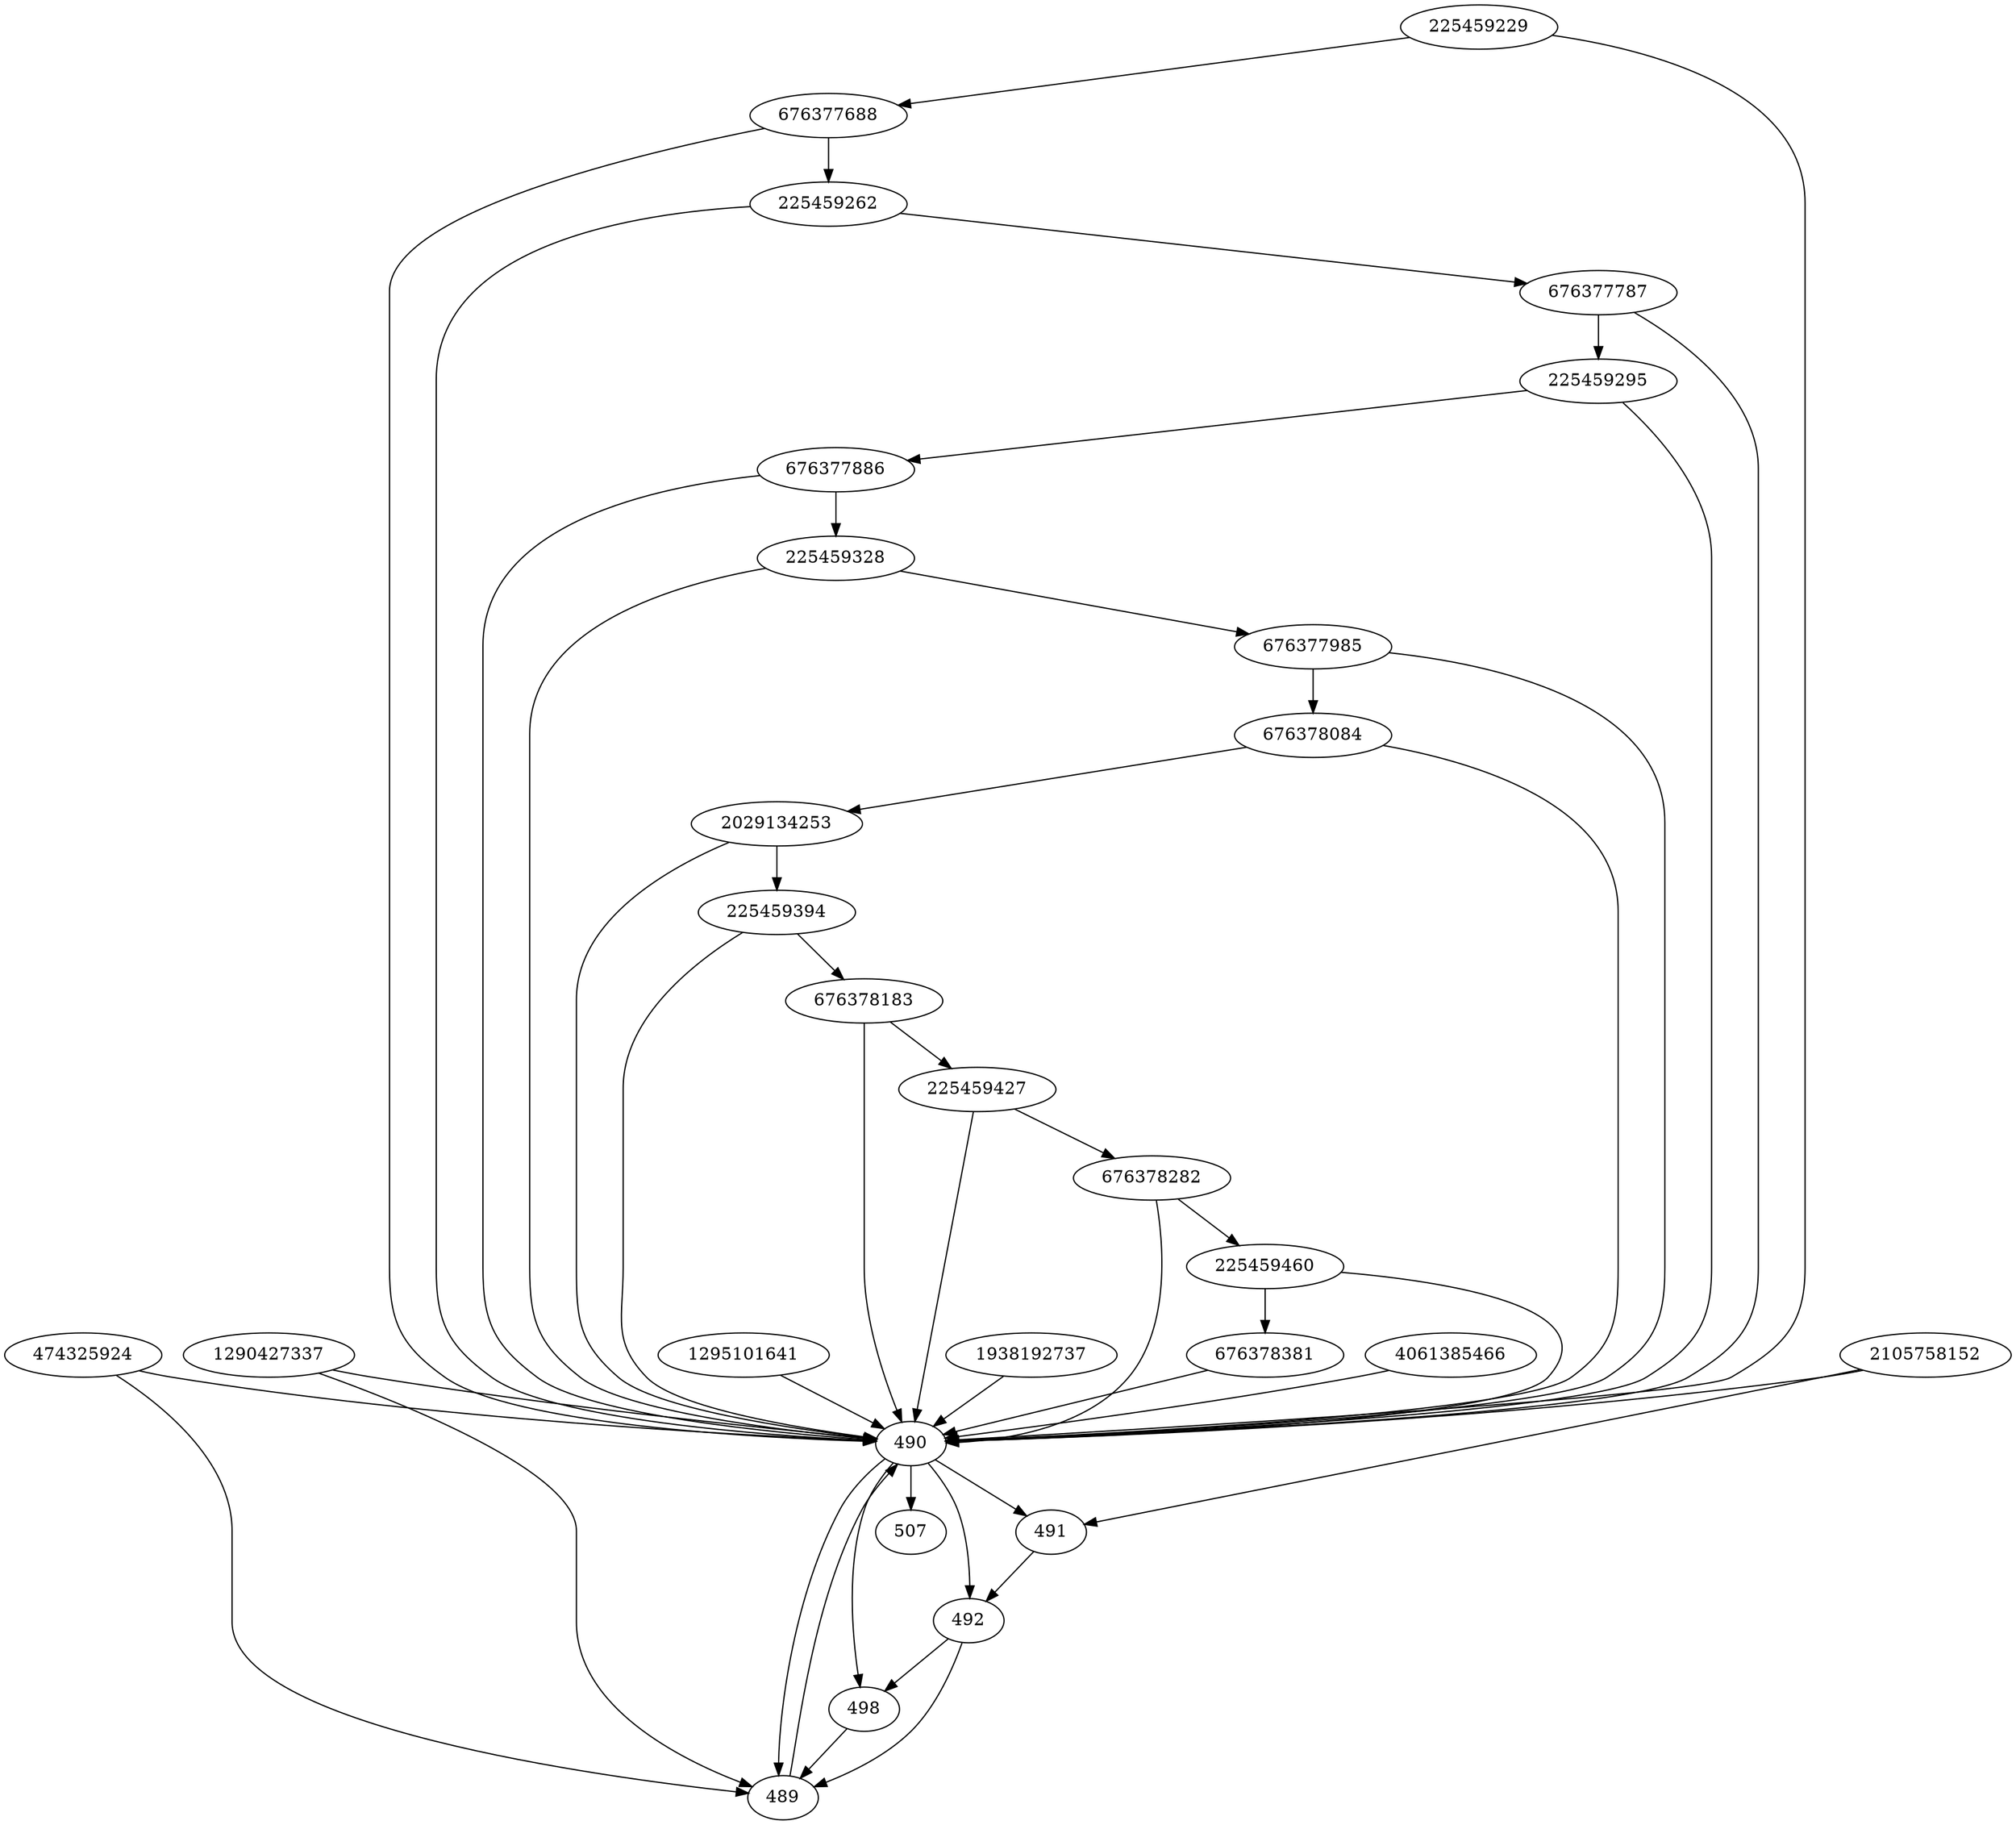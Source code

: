 strict digraph  {
225459328;
676377985;
225459460;
676378381;
225459229;
676377886;
474325924;
676378282;
2029134253;
676377787;
225459262;
225459394;
676378183;
2105758152;
1290427337;
1295101641;
676377688;
225459295;
1938192737;
225459427;
676378084;
489;
490;
491;
492;
498;
4061385466;
507;
225459328 -> 490;
225459328 -> 676377985;
676377985 -> 490;
676377985 -> 676378084;
225459460 -> 490;
225459460 -> 676378381;
676378381 -> 490;
225459229 -> 490;
225459229 -> 676377688;
676377886 -> 490;
676377886 -> 225459328;
474325924 -> 489;
474325924 -> 490;
676378282 -> 490;
676378282 -> 225459460;
2029134253 -> 490;
2029134253 -> 225459394;
676377787 -> 490;
676377787 -> 225459295;
225459262 -> 490;
225459262 -> 676377787;
225459394 -> 490;
225459394 -> 676378183;
676378183 -> 490;
676378183 -> 225459427;
2105758152 -> 490;
2105758152 -> 491;
1290427337 -> 489;
1290427337 -> 490;
1295101641 -> 490;
676377688 -> 490;
676377688 -> 225459262;
225459295 -> 490;
225459295 -> 676377886;
1938192737 -> 490;
225459427 -> 490;
225459427 -> 676378282;
676378084 -> 490;
676378084 -> 2029134253;
489 -> 490;
490 -> 507;
490 -> 489;
490 -> 498;
490 -> 491;
490 -> 492;
491 -> 492;
492 -> 498;
492 -> 489;
498 -> 489;
4061385466 -> 490;
}
